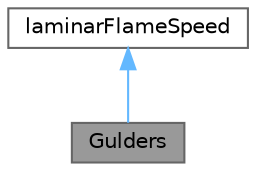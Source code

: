 digraph "Gulders"
{
 // LATEX_PDF_SIZE
  bgcolor="transparent";
  edge [fontname=Helvetica,fontsize=10,labelfontname=Helvetica,labelfontsize=10];
  node [fontname=Helvetica,fontsize=10,shape=box,height=0.2,width=0.4];
  Node1 [id="Node000001",label="Gulders",height=0.2,width=0.4,color="gray40", fillcolor="grey60", style="filled", fontcolor="black",tooltip="Laminar flame speed obtained from Gulder's correlation."];
  Node2 -> Node1 [id="edge1_Node000001_Node000002",dir="back",color="steelblue1",style="solid",tooltip=" "];
  Node2 [id="Node000002",label="laminarFlameSpeed",height=0.2,width=0.4,color="gray40", fillcolor="white", style="filled",URL="$classFoam_1_1laminarFlameSpeed.html",tooltip="Abstract class for laminar flame speed."];
}
